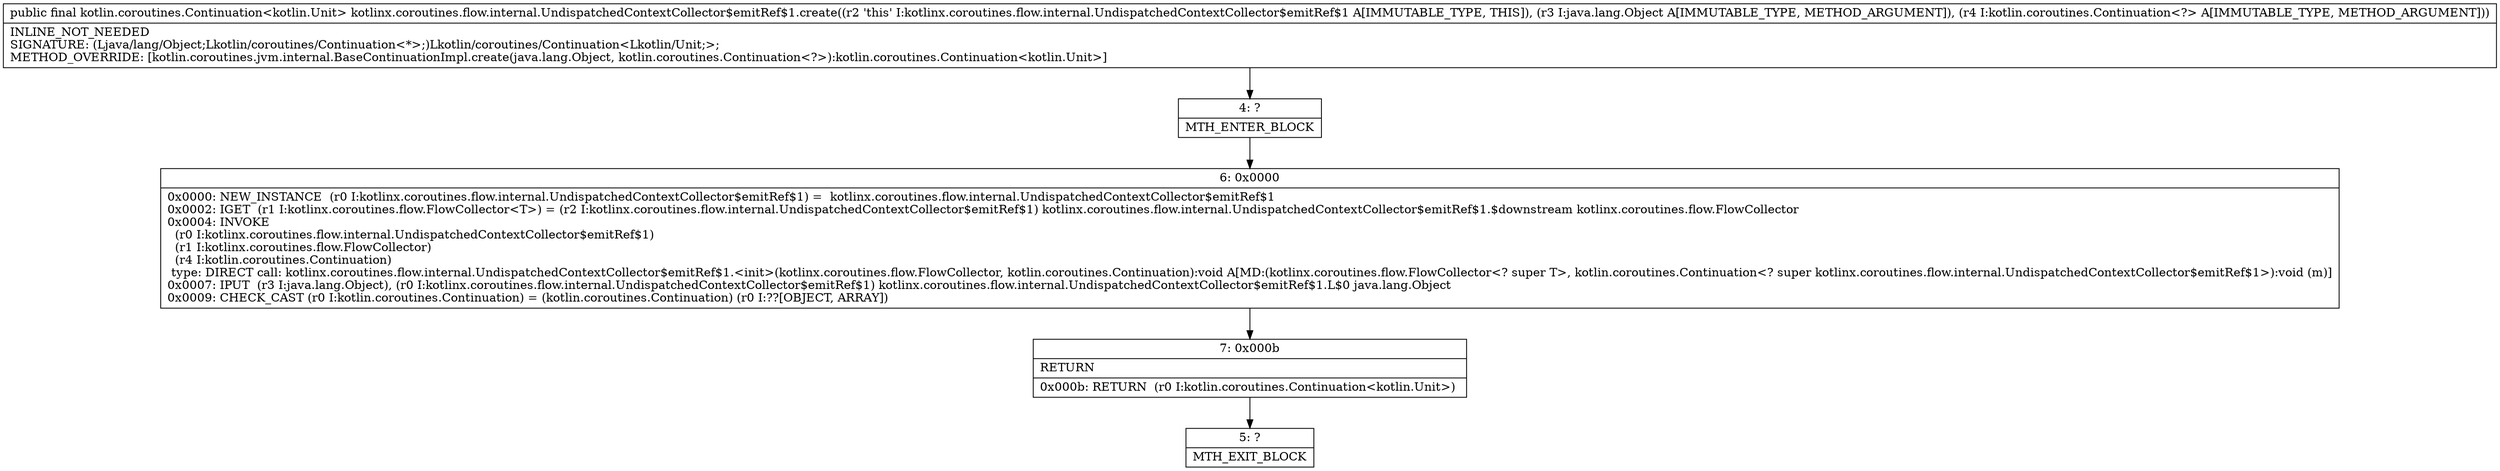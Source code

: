 digraph "CFG forkotlinx.coroutines.flow.internal.UndispatchedContextCollector$emitRef$1.create(Ljava\/lang\/Object;Lkotlin\/coroutines\/Continuation;)Lkotlin\/coroutines\/Continuation;" {
Node_4 [shape=record,label="{4\:\ ?|MTH_ENTER_BLOCK\l}"];
Node_6 [shape=record,label="{6\:\ 0x0000|0x0000: NEW_INSTANCE  (r0 I:kotlinx.coroutines.flow.internal.UndispatchedContextCollector$emitRef$1) =  kotlinx.coroutines.flow.internal.UndispatchedContextCollector$emitRef$1 \l0x0002: IGET  (r1 I:kotlinx.coroutines.flow.FlowCollector\<T\>) = (r2 I:kotlinx.coroutines.flow.internal.UndispatchedContextCollector$emitRef$1) kotlinx.coroutines.flow.internal.UndispatchedContextCollector$emitRef$1.$downstream kotlinx.coroutines.flow.FlowCollector \l0x0004: INVOKE  \l  (r0 I:kotlinx.coroutines.flow.internal.UndispatchedContextCollector$emitRef$1)\l  (r1 I:kotlinx.coroutines.flow.FlowCollector)\l  (r4 I:kotlin.coroutines.Continuation)\l type: DIRECT call: kotlinx.coroutines.flow.internal.UndispatchedContextCollector$emitRef$1.\<init\>(kotlinx.coroutines.flow.FlowCollector, kotlin.coroutines.Continuation):void A[MD:(kotlinx.coroutines.flow.FlowCollector\<? super T\>, kotlin.coroutines.Continuation\<? super kotlinx.coroutines.flow.internal.UndispatchedContextCollector$emitRef$1\>):void (m)]\l0x0007: IPUT  (r3 I:java.lang.Object), (r0 I:kotlinx.coroutines.flow.internal.UndispatchedContextCollector$emitRef$1) kotlinx.coroutines.flow.internal.UndispatchedContextCollector$emitRef$1.L$0 java.lang.Object \l0x0009: CHECK_CAST (r0 I:kotlin.coroutines.Continuation) = (kotlin.coroutines.Continuation) (r0 I:??[OBJECT, ARRAY]) \l}"];
Node_7 [shape=record,label="{7\:\ 0x000b|RETURN\l|0x000b: RETURN  (r0 I:kotlin.coroutines.Continuation\<kotlin.Unit\>) \l}"];
Node_5 [shape=record,label="{5\:\ ?|MTH_EXIT_BLOCK\l}"];
MethodNode[shape=record,label="{public final kotlin.coroutines.Continuation\<kotlin.Unit\> kotlinx.coroutines.flow.internal.UndispatchedContextCollector$emitRef$1.create((r2 'this' I:kotlinx.coroutines.flow.internal.UndispatchedContextCollector$emitRef$1 A[IMMUTABLE_TYPE, THIS]), (r3 I:java.lang.Object A[IMMUTABLE_TYPE, METHOD_ARGUMENT]), (r4 I:kotlin.coroutines.Continuation\<?\> A[IMMUTABLE_TYPE, METHOD_ARGUMENT]))  | INLINE_NOT_NEEDED\lSIGNATURE: (Ljava\/lang\/Object;Lkotlin\/coroutines\/Continuation\<*\>;)Lkotlin\/coroutines\/Continuation\<Lkotlin\/Unit;\>;\lMETHOD_OVERRIDE: [kotlin.coroutines.jvm.internal.BaseContinuationImpl.create(java.lang.Object, kotlin.coroutines.Continuation\<?\>):kotlin.coroutines.Continuation\<kotlin.Unit\>]\l}"];
MethodNode -> Node_4;Node_4 -> Node_6;
Node_6 -> Node_7;
Node_7 -> Node_5;
}

